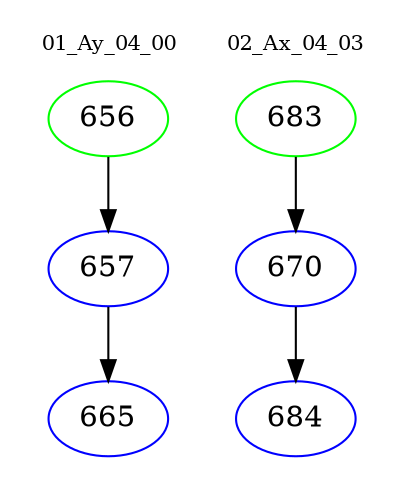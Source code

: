 digraph{
subgraph cluster_0 {
color = white
label = "01_Ay_04_00";
fontsize=10;
T0_656 [label="656", color="green"]
T0_656 -> T0_657 [color="black"]
T0_657 [label="657", color="blue"]
T0_657 -> T0_665 [color="black"]
T0_665 [label="665", color="blue"]
}
subgraph cluster_1 {
color = white
label = "02_Ax_04_03";
fontsize=10;
T1_683 [label="683", color="green"]
T1_683 -> T1_670 [color="black"]
T1_670 [label="670", color="blue"]
T1_670 -> T1_684 [color="black"]
T1_684 [label="684", color="blue"]
}
}
